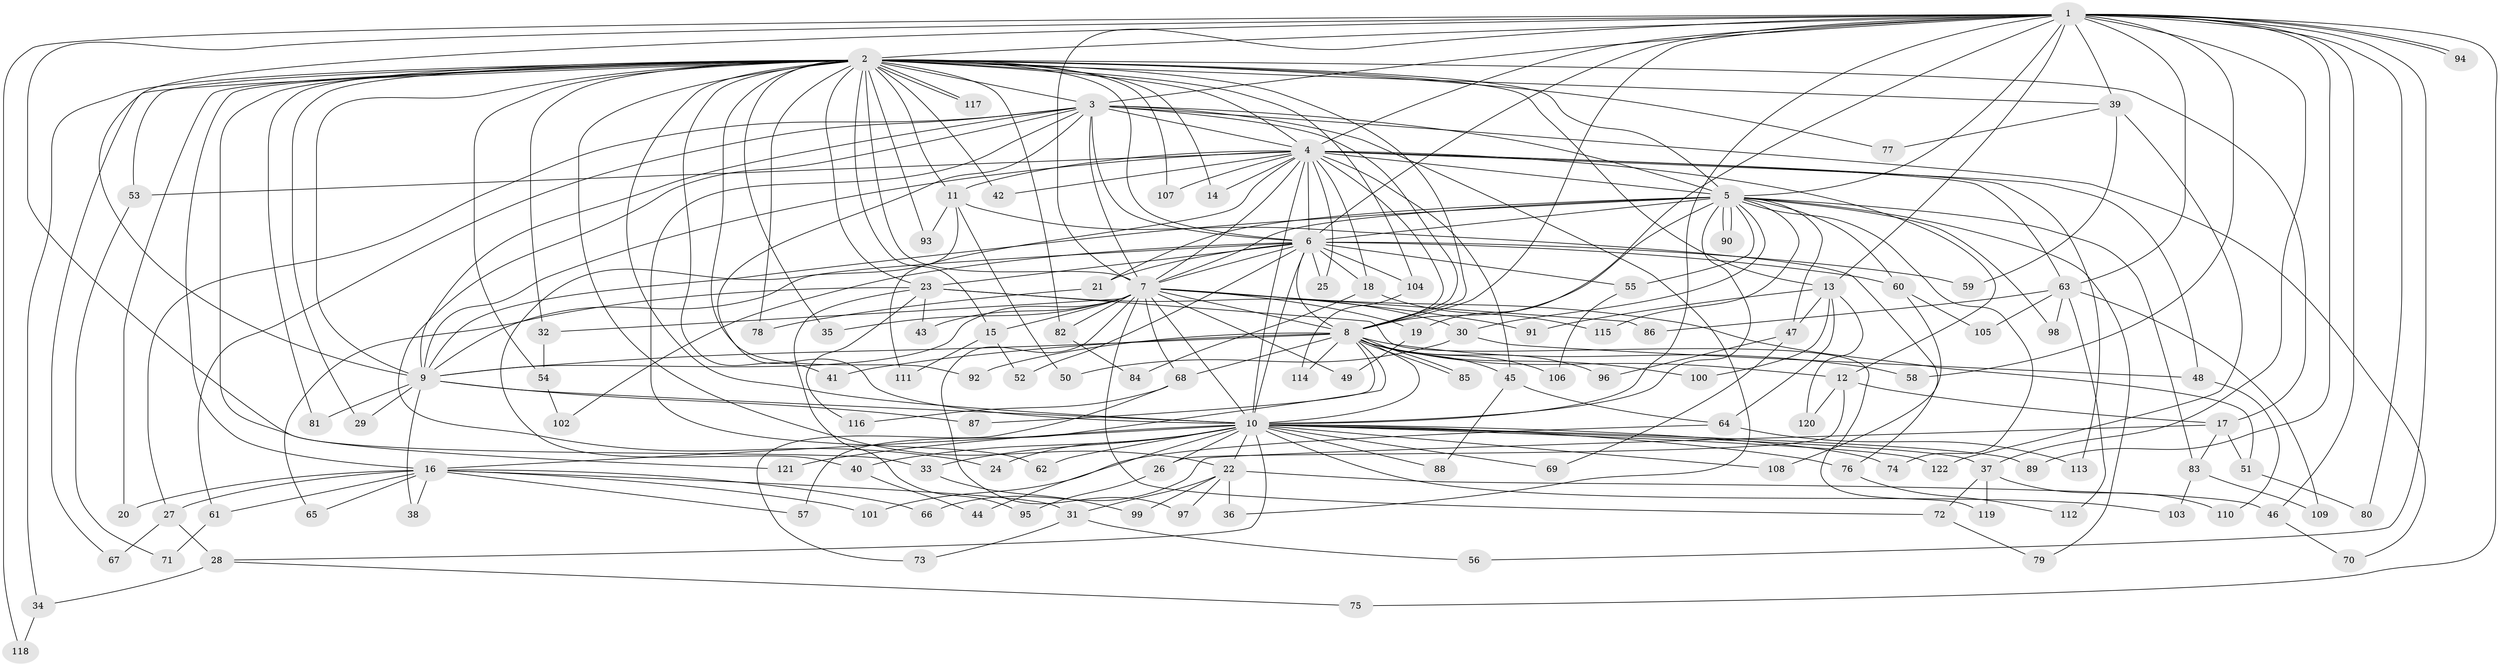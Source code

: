 // Generated by graph-tools (version 1.1) at 2025/25/03/09/25 03:25:37]
// undirected, 122 vertices, 269 edges
graph export_dot {
graph [start="1"]
  node [color=gray90,style=filled];
  1;
  2;
  3;
  4;
  5;
  6;
  7;
  8;
  9;
  10;
  11;
  12;
  13;
  14;
  15;
  16;
  17;
  18;
  19;
  20;
  21;
  22;
  23;
  24;
  25;
  26;
  27;
  28;
  29;
  30;
  31;
  32;
  33;
  34;
  35;
  36;
  37;
  38;
  39;
  40;
  41;
  42;
  43;
  44;
  45;
  46;
  47;
  48;
  49;
  50;
  51;
  52;
  53;
  54;
  55;
  56;
  57;
  58;
  59;
  60;
  61;
  62;
  63;
  64;
  65;
  66;
  67;
  68;
  69;
  70;
  71;
  72;
  73;
  74;
  75;
  76;
  77;
  78;
  79;
  80;
  81;
  82;
  83;
  84;
  85;
  86;
  87;
  88;
  89;
  90;
  91;
  92;
  93;
  94;
  95;
  96;
  97;
  98;
  99;
  100;
  101;
  102;
  103;
  104;
  105;
  106;
  107;
  108;
  109;
  110;
  111;
  112;
  113;
  114;
  115;
  116;
  117;
  118;
  119;
  120;
  121;
  122;
  1 -- 2;
  1 -- 3;
  1 -- 4;
  1 -- 5;
  1 -- 6;
  1 -- 7;
  1 -- 8;
  1 -- 9;
  1 -- 10;
  1 -- 13;
  1 -- 19;
  1 -- 33;
  1 -- 37;
  1 -- 39;
  1 -- 46;
  1 -- 56;
  1 -- 58;
  1 -- 63;
  1 -- 75;
  1 -- 80;
  1 -- 89;
  1 -- 94;
  1 -- 94;
  1 -- 118;
  2 -- 3;
  2 -- 4;
  2 -- 5;
  2 -- 6;
  2 -- 7;
  2 -- 8;
  2 -- 9;
  2 -- 10;
  2 -- 11;
  2 -- 13;
  2 -- 14;
  2 -- 15;
  2 -- 16;
  2 -- 17;
  2 -- 20;
  2 -- 22;
  2 -- 23;
  2 -- 29;
  2 -- 32;
  2 -- 34;
  2 -- 35;
  2 -- 39;
  2 -- 41;
  2 -- 42;
  2 -- 53;
  2 -- 54;
  2 -- 67;
  2 -- 77;
  2 -- 78;
  2 -- 81;
  2 -- 82;
  2 -- 92;
  2 -- 93;
  2 -- 104;
  2 -- 107;
  2 -- 117;
  2 -- 117;
  2 -- 121;
  3 -- 4;
  3 -- 5;
  3 -- 6;
  3 -- 7;
  3 -- 8;
  3 -- 9;
  3 -- 10;
  3 -- 24;
  3 -- 27;
  3 -- 36;
  3 -- 61;
  3 -- 62;
  3 -- 70;
  4 -- 5;
  4 -- 6;
  4 -- 7;
  4 -- 8;
  4 -- 9;
  4 -- 10;
  4 -- 11;
  4 -- 12;
  4 -- 14;
  4 -- 18;
  4 -- 25;
  4 -- 42;
  4 -- 45;
  4 -- 48;
  4 -- 53;
  4 -- 63;
  4 -- 107;
  4 -- 111;
  4 -- 113;
  5 -- 6;
  5 -- 7;
  5 -- 8;
  5 -- 9;
  5 -- 10;
  5 -- 21;
  5 -- 30;
  5 -- 47;
  5 -- 55;
  5 -- 60;
  5 -- 74;
  5 -- 79;
  5 -- 83;
  5 -- 90;
  5 -- 90;
  5 -- 98;
  5 -- 115;
  6 -- 7;
  6 -- 8;
  6 -- 9;
  6 -- 10;
  6 -- 18;
  6 -- 21;
  6 -- 23;
  6 -- 25;
  6 -- 52;
  6 -- 55;
  6 -- 59;
  6 -- 60;
  6 -- 102;
  6 -- 104;
  7 -- 8;
  7 -- 9;
  7 -- 10;
  7 -- 15;
  7 -- 19;
  7 -- 32;
  7 -- 35;
  7 -- 43;
  7 -- 49;
  7 -- 51;
  7 -- 68;
  7 -- 72;
  7 -- 82;
  7 -- 86;
  7 -- 91;
  7 -- 97;
  8 -- 9;
  8 -- 10;
  8 -- 12;
  8 -- 41;
  8 -- 45;
  8 -- 57;
  8 -- 58;
  8 -- 68;
  8 -- 85;
  8 -- 85;
  8 -- 87;
  8 -- 92;
  8 -- 96;
  8 -- 100;
  8 -- 106;
  8 -- 114;
  9 -- 10;
  9 -- 29;
  9 -- 38;
  9 -- 81;
  9 -- 87;
  10 -- 16;
  10 -- 22;
  10 -- 24;
  10 -- 26;
  10 -- 28;
  10 -- 33;
  10 -- 37;
  10 -- 40;
  10 -- 44;
  10 -- 62;
  10 -- 69;
  10 -- 74;
  10 -- 76;
  10 -- 88;
  10 -- 89;
  10 -- 103;
  10 -- 108;
  10 -- 121;
  10 -- 122;
  11 -- 40;
  11 -- 50;
  11 -- 76;
  11 -- 93;
  12 -- 17;
  12 -- 26;
  12 -- 120;
  13 -- 47;
  13 -- 64;
  13 -- 91;
  13 -- 100;
  13 -- 120;
  15 -- 52;
  15 -- 111;
  16 -- 20;
  16 -- 27;
  16 -- 31;
  16 -- 38;
  16 -- 57;
  16 -- 61;
  16 -- 65;
  16 -- 66;
  16 -- 101;
  17 -- 51;
  17 -- 66;
  17 -- 83;
  18 -- 84;
  18 -- 115;
  19 -- 49;
  21 -- 78;
  22 -- 31;
  22 -- 36;
  22 -- 46;
  22 -- 97;
  22 -- 99;
  23 -- 30;
  23 -- 43;
  23 -- 65;
  23 -- 95;
  23 -- 116;
  23 -- 119;
  26 -- 95;
  27 -- 28;
  27 -- 67;
  28 -- 34;
  28 -- 75;
  30 -- 48;
  30 -- 50;
  31 -- 56;
  31 -- 73;
  32 -- 54;
  33 -- 99;
  34 -- 118;
  37 -- 72;
  37 -- 110;
  37 -- 119;
  39 -- 59;
  39 -- 77;
  39 -- 122;
  40 -- 44;
  45 -- 64;
  45 -- 88;
  46 -- 70;
  47 -- 69;
  47 -- 96;
  48 -- 110;
  51 -- 80;
  53 -- 71;
  54 -- 102;
  55 -- 106;
  60 -- 105;
  60 -- 108;
  61 -- 71;
  63 -- 86;
  63 -- 98;
  63 -- 105;
  63 -- 109;
  63 -- 112;
  64 -- 101;
  64 -- 113;
  68 -- 73;
  68 -- 116;
  72 -- 79;
  76 -- 112;
  82 -- 84;
  83 -- 103;
  83 -- 109;
  104 -- 114;
}
